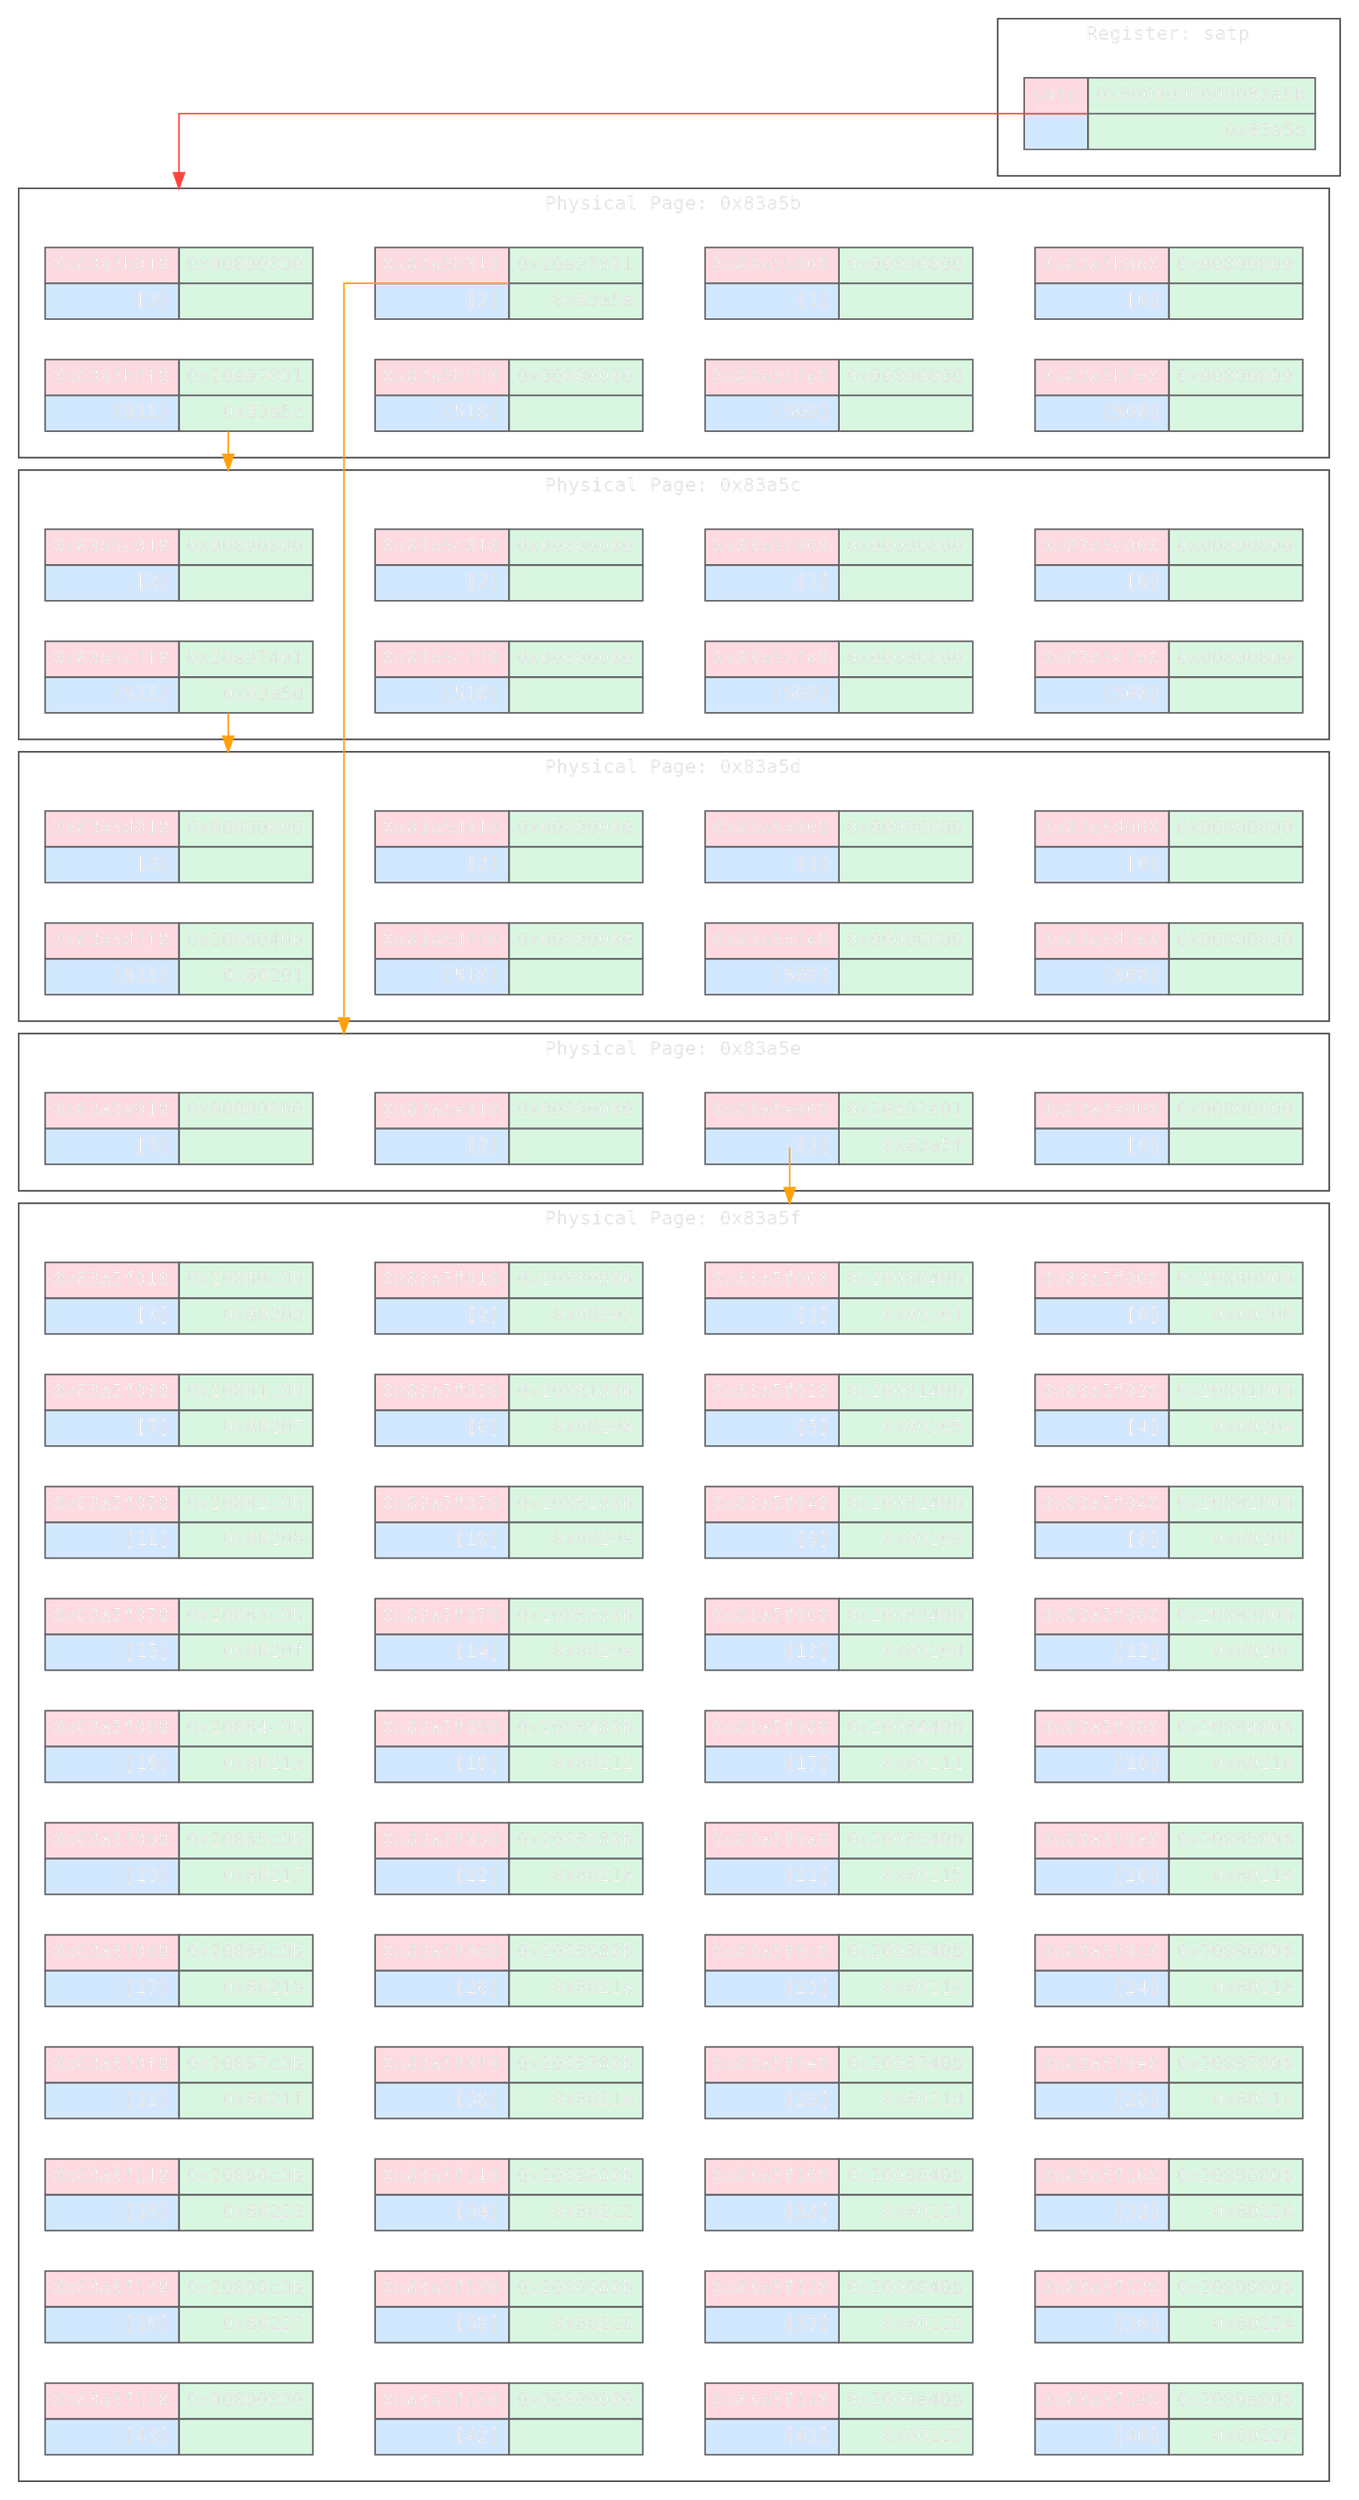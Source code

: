 digraph MemoryLayout {
    graph [bgcolor=transparent];
    compound=true;
    rankdir=TB;
    splines=ortho;
    nodesep=0.3;
    ranksep=0.1;
    node [shape=record, fontname="SF Mono,monospace", fontsize=12, margin=0.125, fontcolor="#e3e3e3"];
    edge [fontname="SF Mono,monospace", fontsize=12, fontcolor="#e3e3e3", color="#e3e3e3"];

    subgraph cluster_reg_ {
        color="#48484A";
        label="Register: satp";
        fontname="SF Mono,monospace";
        fontsize=12;
        fontcolor="#e3e3e3";

        reg_node0 [shape=none, margin=0.125, label=<
            <TABLE BORDER="0" CELLBORDER="1" CELLSPACING="0" COLOR="#636366">
                <TR>
                    <TD BGCOLOR="#FF375F2D" PORT="addr" ALIGN="RIGHT" CELLPADDING="4"><FONT COLOR="#e3e3e3">satp</FONT></TD>
                    <TD BGCOLOR="#30D1582D" PORT="val" ALIGN="RIGHT" CELLPADDING="4"><FONT COLOR="#e3e3e3">0x8000000000083a5b</FONT></TD>
                </TR>
                <TR>
                    <TD BGCOLOR="#0A84FF2D" PORT="index" ALIGN="RIGHT" CELLPADDING="4"><FONT COLOR="#e3e3e3">    </FONT></TD>
                    <TD BGCOLOR="#30D1582D" PORT="page" ALIGN="RIGHT" CELLPADDING="4"><FONT COLOR="#e3e3e3">0x83a5b</FONT></TD>
                </TR>
            </TABLE>
        >];

        subgraph row_reg__0 {
            rank = same;
            reg_node0;
        }

    }
    subgraph cluster_g1_ {
        color="#48484A";
        label="Physical Page: 0x83a5b";
        fontname="SF Mono,monospace";
        fontsize=12;
        fontcolor="#e3e3e3";

        g1_node0 [shape=none, margin=0.125, label=<
            <TABLE BORDER="0" CELLBORDER="1" CELLSPACING="0" COLOR="#636366">
                <TR>
                    <TD BGCOLOR="#FF375F2D" PORT="addr" ALIGN="RIGHT" CELLPADDING="4"><FONT COLOR="#e3e3e3">0x83a5b000</FONT></TD>
                    <TD BGCOLOR="#30D1582D" PORT="val" ALIGN="RIGHT" CELLPADDING="4"><FONT COLOR="#e3e3e3">0x00000000</FONT></TD>
                </TR>
                <TR>
                    <TD BGCOLOR="#0A84FF2D" PORT="index" ALIGN="RIGHT" CELLPADDING="4"><FONT COLOR="#e3e3e3">  [0]</FONT></TD>
                    <TD BGCOLOR="#30D1582D" PORT="page" ALIGN="RIGHT" CELLPADDING="4"><FONT COLOR="#e3e3e3"> </FONT></TD>
                </TR>
            </TABLE>
        >];
        g1_node1 [shape=none, margin=0.125, label=<
            <TABLE BORDER="0" CELLBORDER="1" CELLSPACING="0" COLOR="#636366">
                <TR>
                    <TD BGCOLOR="#FF375F2D" PORT="addr" ALIGN="RIGHT" CELLPADDING="4"><FONT COLOR="#e3e3e3">0x83a5b008</FONT></TD>
                    <TD BGCOLOR="#30D1582D" PORT="val" ALIGN="RIGHT" CELLPADDING="4"><FONT COLOR="#e3e3e3">0x00000000</FONT></TD>
                </TR>
                <TR>
                    <TD BGCOLOR="#0A84FF2D" PORT="index" ALIGN="RIGHT" CELLPADDING="4"><FONT COLOR="#e3e3e3">  [1]</FONT></TD>
                    <TD BGCOLOR="#30D1582D" PORT="page" ALIGN="RIGHT" CELLPADDING="4"><FONT COLOR="#e3e3e3"> </FONT></TD>
                </TR>
            </TABLE>
        >];
        g1_node2 [shape=none, margin=0.125, label=<
            <TABLE BORDER="0" CELLBORDER="1" CELLSPACING="0" COLOR="#636366">
                <TR>
                    <TD BGCOLOR="#FF375F2D" PORT="addr" ALIGN="RIGHT" CELLPADDING="4"><FONT COLOR="#e3e3e3">0x83a5b010</FONT></TD>
                    <TD BGCOLOR="#30D1582D" PORT="val" ALIGN="RIGHT" CELLPADDING="4"><FONT COLOR="#e3e3e3">0x20e97801</FONT></TD>
                </TR>
                <TR>
                    <TD BGCOLOR="#0A84FF2D" PORT="index" ALIGN="RIGHT" CELLPADDING="4"><FONT COLOR="#e3e3e3">  [2]</FONT></TD>
                    <TD BGCOLOR="#30D1582D" PORT="page" ALIGN="RIGHT" CELLPADDING="4"><FONT COLOR="#e3e3e3">0x83a5e</FONT></TD>
                </TR>
            </TABLE>
        >];
        g1_node3 [shape=none, margin=0.125, label=<
            <TABLE BORDER="0" CELLBORDER="1" CELLSPACING="0" COLOR="#636366">
                <TR>
                    <TD BGCOLOR="#FF375F2D" PORT="addr" ALIGN="RIGHT" CELLPADDING="4"><FONT COLOR="#e3e3e3">0x83a5b018</FONT></TD>
                    <TD BGCOLOR="#30D1582D" PORT="val" ALIGN="RIGHT" CELLPADDING="4"><FONT COLOR="#e3e3e3">0x00000000</FONT></TD>
                </TR>
                <TR>
                    <TD BGCOLOR="#0A84FF2D" PORT="index" ALIGN="RIGHT" CELLPADDING="4"><FONT COLOR="#e3e3e3">  [3]</FONT></TD>
                    <TD BGCOLOR="#30D1582D" PORT="page" ALIGN="RIGHT" CELLPADDING="4"><FONT COLOR="#e3e3e3"> </FONT></TD>
                </TR>
            </TABLE>
        >];
        g1_node4 [shape=none, margin=0.125, label=<
            <TABLE BORDER="0" CELLBORDER="1" CELLSPACING="0" COLOR="#636366">
                <TR>
                    <TD BGCOLOR="#FF375F2D" PORT="addr" ALIGN="RIGHT" CELLPADDING="4"><FONT COLOR="#e3e3e3">0x83a5bfe0</FONT></TD>
                    <TD BGCOLOR="#30D1582D" PORT="val" ALIGN="RIGHT" CELLPADDING="4"><FONT COLOR="#e3e3e3">0x00000000</FONT></TD>
                </TR>
                <TR>
                    <TD BGCOLOR="#0A84FF2D" PORT="index" ALIGN="RIGHT" CELLPADDING="4"><FONT COLOR="#e3e3e3">[508]</FONT></TD>
                    <TD BGCOLOR="#30D1582D" PORT="page" ALIGN="RIGHT" CELLPADDING="4"><FONT COLOR="#e3e3e3"> </FONT></TD>
                </TR>
            </TABLE>
        >];
        g1_node5 [shape=none, margin=0.125, label=<
            <TABLE BORDER="0" CELLBORDER="1" CELLSPACING="0" COLOR="#636366">
                <TR>
                    <TD BGCOLOR="#FF375F2D" PORT="addr" ALIGN="RIGHT" CELLPADDING="4"><FONT COLOR="#e3e3e3">0x83a5bfe8</FONT></TD>
                    <TD BGCOLOR="#30D1582D" PORT="val" ALIGN="RIGHT" CELLPADDING="4"><FONT COLOR="#e3e3e3">0x00000000</FONT></TD>
                </TR>
                <TR>
                    <TD BGCOLOR="#0A84FF2D" PORT="index" ALIGN="RIGHT" CELLPADDING="4"><FONT COLOR="#e3e3e3">[509]</FONT></TD>
                    <TD BGCOLOR="#30D1582D" PORT="page" ALIGN="RIGHT" CELLPADDING="4"><FONT COLOR="#e3e3e3"> </FONT></TD>
                </TR>
            </TABLE>
        >];
        g1_node6 [shape=none, margin=0.125, label=<
            <TABLE BORDER="0" CELLBORDER="1" CELLSPACING="0" COLOR="#636366">
                <TR>
                    <TD BGCOLOR="#FF375F2D" PORT="addr" ALIGN="RIGHT" CELLPADDING="4"><FONT COLOR="#e3e3e3">0x83a5bff0</FONT></TD>
                    <TD BGCOLOR="#30D1582D" PORT="val" ALIGN="RIGHT" CELLPADDING="4"><FONT COLOR="#e3e3e3">0x00000000</FONT></TD>
                </TR>
                <TR>
                    <TD BGCOLOR="#0A84FF2D" PORT="index" ALIGN="RIGHT" CELLPADDING="4"><FONT COLOR="#e3e3e3">[510]</FONT></TD>
                    <TD BGCOLOR="#30D1582D" PORT="page" ALIGN="RIGHT" CELLPADDING="4"><FONT COLOR="#e3e3e3"> </FONT></TD>
                </TR>
            </TABLE>
        >];
        g1_node7 [shape=none, margin=0.125, label=<
            <TABLE BORDER="0" CELLBORDER="1" CELLSPACING="0" COLOR="#636366">
                <TR>
                    <TD BGCOLOR="#FF375F2D" PORT="addr" ALIGN="RIGHT" CELLPADDING="4"><FONT COLOR="#e3e3e3">0x83a5bff8</FONT></TD>
                    <TD BGCOLOR="#30D1582D" PORT="val" ALIGN="RIGHT" CELLPADDING="4"><FONT COLOR="#e3e3e3">0x20e97001</FONT></TD>
                </TR>
                <TR>
                    <TD BGCOLOR="#0A84FF2D" PORT="index" ALIGN="RIGHT" CELLPADDING="4"><FONT COLOR="#e3e3e3">[511]</FONT></TD>
                    <TD BGCOLOR="#30D1582D" PORT="page" ALIGN="RIGHT" CELLPADDING="4"><FONT COLOR="#e3e3e3">0x83a5c</FONT></TD>
                </TR>
            </TABLE>
        >];

        subgraph row_g1__0 {
            rank = same;
            g1_node0;
            g1_node1;
            g1_node2;
            g1_node3;
        }
        subgraph row_g1__1 {
            rank = same;
            g1_node4;
            g1_node5;
            g1_node6;
            g1_node7;
        }

        g1_node0 -> g1_node4 [style=invis];
        g1_node1 -> g1_node5 [style=invis];
        g1_node2 -> g1_node6 [style=invis];
        g1_node3 -> g1_node7 [style=invis];
    }
    subgraph cluster_g2_ {
        color="#48484A";
        label="Physical Page: 0x83a5c";
        fontname="SF Mono,monospace";
        fontsize=12;
        fontcolor="#e3e3e3";

        g2_node0 [shape=none, margin=0.125, label=<
            <TABLE BORDER="0" CELLBORDER="1" CELLSPACING="0" COLOR="#636366">
                <TR>
                    <TD BGCOLOR="#FF375F2D" PORT="addr" ALIGN="RIGHT" CELLPADDING="4"><FONT COLOR="#e3e3e3">0x83a5c000</FONT></TD>
                    <TD BGCOLOR="#30D1582D" PORT="val" ALIGN="RIGHT" CELLPADDING="4"><FONT COLOR="#e3e3e3">0x00000000</FONT></TD>
                </TR>
                <TR>
                    <TD BGCOLOR="#0A84FF2D" PORT="index" ALIGN="RIGHT" CELLPADDING="4"><FONT COLOR="#e3e3e3">  [0]</FONT></TD>
                    <TD BGCOLOR="#30D1582D" PORT="page" ALIGN="RIGHT" CELLPADDING="4"><FONT COLOR="#e3e3e3"> </FONT></TD>
                </TR>
            </TABLE>
        >];
        g2_node1 [shape=none, margin=0.125, label=<
            <TABLE BORDER="0" CELLBORDER="1" CELLSPACING="0" COLOR="#636366">
                <TR>
                    <TD BGCOLOR="#FF375F2D" PORT="addr" ALIGN="RIGHT" CELLPADDING="4"><FONT COLOR="#e3e3e3">0x83a5c008</FONT></TD>
                    <TD BGCOLOR="#30D1582D" PORT="val" ALIGN="RIGHT" CELLPADDING="4"><FONT COLOR="#e3e3e3">0x00000000</FONT></TD>
                </TR>
                <TR>
                    <TD BGCOLOR="#0A84FF2D" PORT="index" ALIGN="RIGHT" CELLPADDING="4"><FONT COLOR="#e3e3e3">  [1]</FONT></TD>
                    <TD BGCOLOR="#30D1582D" PORT="page" ALIGN="RIGHT" CELLPADDING="4"><FONT COLOR="#e3e3e3"> </FONT></TD>
                </TR>
            </TABLE>
        >];
        g2_node2 [shape=none, margin=0.125, label=<
            <TABLE BORDER="0" CELLBORDER="1" CELLSPACING="0" COLOR="#636366">
                <TR>
                    <TD BGCOLOR="#FF375F2D" PORT="addr" ALIGN="RIGHT" CELLPADDING="4"><FONT COLOR="#e3e3e3">0x83a5c010</FONT></TD>
                    <TD BGCOLOR="#30D1582D" PORT="val" ALIGN="RIGHT" CELLPADDING="4"><FONT COLOR="#e3e3e3">0x00000000</FONT></TD>
                </TR>
                <TR>
                    <TD BGCOLOR="#0A84FF2D" PORT="index" ALIGN="RIGHT" CELLPADDING="4"><FONT COLOR="#e3e3e3">  [2]</FONT></TD>
                    <TD BGCOLOR="#30D1582D" PORT="page" ALIGN="RIGHT" CELLPADDING="4"><FONT COLOR="#e3e3e3"> </FONT></TD>
                </TR>
            </TABLE>
        >];
        g2_node3 [shape=none, margin=0.125, label=<
            <TABLE BORDER="0" CELLBORDER="1" CELLSPACING="0" COLOR="#636366">
                <TR>
                    <TD BGCOLOR="#FF375F2D" PORT="addr" ALIGN="RIGHT" CELLPADDING="4"><FONT COLOR="#e3e3e3">0x83a5c018</FONT></TD>
                    <TD BGCOLOR="#30D1582D" PORT="val" ALIGN="RIGHT" CELLPADDING="4"><FONT COLOR="#e3e3e3">0x00000000</FONT></TD>
                </TR>
                <TR>
                    <TD BGCOLOR="#0A84FF2D" PORT="index" ALIGN="RIGHT" CELLPADDING="4"><FONT COLOR="#e3e3e3">  [3]</FONT></TD>
                    <TD BGCOLOR="#30D1582D" PORT="page" ALIGN="RIGHT" CELLPADDING="4"><FONT COLOR="#e3e3e3"> </FONT></TD>
                </TR>
            </TABLE>
        >];
        g2_node4 [shape=none, margin=0.125, label=<
            <TABLE BORDER="0" CELLBORDER="1" CELLSPACING="0" COLOR="#636366">
                <TR>
                    <TD BGCOLOR="#FF375F2D" PORT="addr" ALIGN="RIGHT" CELLPADDING="4"><FONT COLOR="#e3e3e3">0x83a5cfe0</FONT></TD>
                    <TD BGCOLOR="#30D1582D" PORT="val" ALIGN="RIGHT" CELLPADDING="4"><FONT COLOR="#e3e3e3">0x00000000</FONT></TD>
                </TR>
                <TR>
                    <TD BGCOLOR="#0A84FF2D" PORT="index" ALIGN="RIGHT" CELLPADDING="4"><FONT COLOR="#e3e3e3">[508]</FONT></TD>
                    <TD BGCOLOR="#30D1582D" PORT="page" ALIGN="RIGHT" CELLPADDING="4"><FONT COLOR="#e3e3e3"> </FONT></TD>
                </TR>
            </TABLE>
        >];
        g2_node5 [shape=none, margin=0.125, label=<
            <TABLE BORDER="0" CELLBORDER="1" CELLSPACING="0" COLOR="#636366">
                <TR>
                    <TD BGCOLOR="#FF375F2D" PORT="addr" ALIGN="RIGHT" CELLPADDING="4"><FONT COLOR="#e3e3e3">0x83a5cfe8</FONT></TD>
                    <TD BGCOLOR="#30D1582D" PORT="val" ALIGN="RIGHT" CELLPADDING="4"><FONT COLOR="#e3e3e3">0x00000000</FONT></TD>
                </TR>
                <TR>
                    <TD BGCOLOR="#0A84FF2D" PORT="index" ALIGN="RIGHT" CELLPADDING="4"><FONT COLOR="#e3e3e3">[509]</FONT></TD>
                    <TD BGCOLOR="#30D1582D" PORT="page" ALIGN="RIGHT" CELLPADDING="4"><FONT COLOR="#e3e3e3"> </FONT></TD>
                </TR>
            </TABLE>
        >];
        g2_node6 [shape=none, margin=0.125, label=<
            <TABLE BORDER="0" CELLBORDER="1" CELLSPACING="0" COLOR="#636366">
                <TR>
                    <TD BGCOLOR="#FF375F2D" PORT="addr" ALIGN="RIGHT" CELLPADDING="4"><FONT COLOR="#e3e3e3">0x83a5cff0</FONT></TD>
                    <TD BGCOLOR="#30D1582D" PORT="val" ALIGN="RIGHT" CELLPADDING="4"><FONT COLOR="#e3e3e3">0x00000000</FONT></TD>
                </TR>
                <TR>
                    <TD BGCOLOR="#0A84FF2D" PORT="index" ALIGN="RIGHT" CELLPADDING="4"><FONT COLOR="#e3e3e3">[510]</FONT></TD>
                    <TD BGCOLOR="#30D1582D" PORT="page" ALIGN="RIGHT" CELLPADDING="4"><FONT COLOR="#e3e3e3"> </FONT></TD>
                </TR>
            </TABLE>
        >];
        g2_node7 [shape=none, margin=0.125, label=<
            <TABLE BORDER="0" CELLBORDER="1" CELLSPACING="0" COLOR="#636366">
                <TR>
                    <TD BGCOLOR="#FF375F2D" PORT="addr" ALIGN="RIGHT" CELLPADDING="4"><FONT COLOR="#e3e3e3">0x83a5cff8</FONT></TD>
                    <TD BGCOLOR="#30D1582D" PORT="val" ALIGN="RIGHT" CELLPADDING="4"><FONT COLOR="#e3e3e3">0x20e97401</FONT></TD>
                </TR>
                <TR>
                    <TD BGCOLOR="#0A84FF2D" PORT="index" ALIGN="RIGHT" CELLPADDING="4"><FONT COLOR="#e3e3e3">[511]</FONT></TD>
                    <TD BGCOLOR="#30D1582D" PORT="page" ALIGN="RIGHT" CELLPADDING="4"><FONT COLOR="#e3e3e3">0x83a5d</FONT></TD>
                </TR>
            </TABLE>
        >];

        subgraph row_g2__0 {
            rank = same;
            g2_node0;
            g2_node1;
            g2_node2;
            g2_node3;
        }
        subgraph row_g2__1 {
            rank = same;
            g2_node4;
            g2_node5;
            g2_node6;
            g2_node7;
        }

        g2_node0 -> g2_node4 [style=invis];
        g2_node1 -> g2_node5 [style=invis];
        g2_node2 -> g2_node6 [style=invis];
        g2_node3 -> g2_node7 [style=invis];
    }
    subgraph cluster_g3_ {
        color="#48484A";
        label="Physical Page: 0x83a5d";
        fontname="SF Mono,monospace";
        fontsize=12;
        fontcolor="#e3e3e3";

        g3_node0 [shape=none, margin=0.125, label=<
            <TABLE BORDER="0" CELLBORDER="1" CELLSPACING="0" COLOR="#636366">
                <TR>
                    <TD BGCOLOR="#FF375F2D" PORT="addr" ALIGN="RIGHT" CELLPADDING="4"><FONT COLOR="#e3e3e3">0x83a5d000</FONT></TD>
                    <TD BGCOLOR="#30D1582D" PORT="val" ALIGN="RIGHT" CELLPADDING="4"><FONT COLOR="#e3e3e3">0x00000000</FONT></TD>
                </TR>
                <TR>
                    <TD BGCOLOR="#0A84FF2D" PORT="index" ALIGN="RIGHT" CELLPADDING="4"><FONT COLOR="#e3e3e3">  [0]</FONT></TD>
                    <TD BGCOLOR="#30D1582D" PORT="page" ALIGN="RIGHT" CELLPADDING="4"><FONT COLOR="#e3e3e3"> </FONT></TD>
                </TR>
            </TABLE>
        >];
        g3_node1 [shape=none, margin=0.125, label=<
            <TABLE BORDER="0" CELLBORDER="1" CELLSPACING="0" COLOR="#636366">
                <TR>
                    <TD BGCOLOR="#FF375F2D" PORT="addr" ALIGN="RIGHT" CELLPADDING="4"><FONT COLOR="#e3e3e3">0x83a5d008</FONT></TD>
                    <TD BGCOLOR="#30D1582D" PORT="val" ALIGN="RIGHT" CELLPADDING="4"><FONT COLOR="#e3e3e3">0x00000000</FONT></TD>
                </TR>
                <TR>
                    <TD BGCOLOR="#0A84FF2D" PORT="index" ALIGN="RIGHT" CELLPADDING="4"><FONT COLOR="#e3e3e3">  [1]</FONT></TD>
                    <TD BGCOLOR="#30D1582D" PORT="page" ALIGN="RIGHT" CELLPADDING="4"><FONT COLOR="#e3e3e3"> </FONT></TD>
                </TR>
            </TABLE>
        >];
        g3_node2 [shape=none, margin=0.125, label=<
            <TABLE BORDER="0" CELLBORDER="1" CELLSPACING="0" COLOR="#636366">
                <TR>
                    <TD BGCOLOR="#FF375F2D" PORT="addr" ALIGN="RIGHT" CELLPADDING="4"><FONT COLOR="#e3e3e3">0x83a5d010</FONT></TD>
                    <TD BGCOLOR="#30D1582D" PORT="val" ALIGN="RIGHT" CELLPADDING="4"><FONT COLOR="#e3e3e3">0x00000000</FONT></TD>
                </TR>
                <TR>
                    <TD BGCOLOR="#0A84FF2D" PORT="index" ALIGN="RIGHT" CELLPADDING="4"><FONT COLOR="#e3e3e3">  [2]</FONT></TD>
                    <TD BGCOLOR="#30D1582D" PORT="page" ALIGN="RIGHT" CELLPADDING="4"><FONT COLOR="#e3e3e3"> </FONT></TD>
                </TR>
            </TABLE>
        >];
        g3_node3 [shape=none, margin=0.125, label=<
            <TABLE BORDER="0" CELLBORDER="1" CELLSPACING="0" COLOR="#636366">
                <TR>
                    <TD BGCOLOR="#FF375F2D" PORT="addr" ALIGN="RIGHT" CELLPADDING="4"><FONT COLOR="#e3e3e3">0x83a5d018</FONT></TD>
                    <TD BGCOLOR="#30D1582D" PORT="val" ALIGN="RIGHT" CELLPADDING="4"><FONT COLOR="#e3e3e3">0x00000000</FONT></TD>
                </TR>
                <TR>
                    <TD BGCOLOR="#0A84FF2D" PORT="index" ALIGN="RIGHT" CELLPADDING="4"><FONT COLOR="#e3e3e3">  [3]</FONT></TD>
                    <TD BGCOLOR="#30D1582D" PORT="page" ALIGN="RIGHT" CELLPADDING="4"><FONT COLOR="#e3e3e3"> </FONT></TD>
                </TR>
            </TABLE>
        >];
        g3_node4 [shape=none, margin=0.125, label=<
            <TABLE BORDER="0" CELLBORDER="1" CELLSPACING="0" COLOR="#636366">
                <TR>
                    <TD BGCOLOR="#FF375F2D" PORT="addr" ALIGN="RIGHT" CELLPADDING="4"><FONT COLOR="#e3e3e3">0x83a5dfe0</FONT></TD>
                    <TD BGCOLOR="#30D1582D" PORT="val" ALIGN="RIGHT" CELLPADDING="4"><FONT COLOR="#e3e3e3">0x00000000</FONT></TD>
                </TR>
                <TR>
                    <TD BGCOLOR="#0A84FF2D" PORT="index" ALIGN="RIGHT" CELLPADDING="4"><FONT COLOR="#e3e3e3">[508]</FONT></TD>
                    <TD BGCOLOR="#30D1582D" PORT="page" ALIGN="RIGHT" CELLPADDING="4"><FONT COLOR="#e3e3e3"> </FONT></TD>
                </TR>
            </TABLE>
        >];
        g3_node5 [shape=none, margin=0.125, label=<
            <TABLE BORDER="0" CELLBORDER="1" CELLSPACING="0" COLOR="#636366">
                <TR>
                    <TD BGCOLOR="#FF375F2D" PORT="addr" ALIGN="RIGHT" CELLPADDING="4"><FONT COLOR="#e3e3e3">0x83a5dfe8</FONT></TD>
                    <TD BGCOLOR="#30D1582D" PORT="val" ALIGN="RIGHT" CELLPADDING="4"><FONT COLOR="#e3e3e3">0x00000000</FONT></TD>
                </TR>
                <TR>
                    <TD BGCOLOR="#0A84FF2D" PORT="index" ALIGN="RIGHT" CELLPADDING="4"><FONT COLOR="#e3e3e3">[509]</FONT></TD>
                    <TD BGCOLOR="#30D1582D" PORT="page" ALIGN="RIGHT" CELLPADDING="4"><FONT COLOR="#e3e3e3"> </FONT></TD>
                </TR>
            </TABLE>
        >];
        g3_node6 [shape=none, margin=0.125, label=<
            <TABLE BORDER="0" CELLBORDER="1" CELLSPACING="0" COLOR="#636366">
                <TR>
                    <TD BGCOLOR="#FF375F2D" PORT="addr" ALIGN="RIGHT" CELLPADDING="4"><FONT COLOR="#e3e3e3">0x83a5dff0</FONT></TD>
                    <TD BGCOLOR="#30D1582D" PORT="val" ALIGN="RIGHT" CELLPADDING="4"><FONT COLOR="#e3e3e3">0x00000000</FONT></TD>
                </TR>
                <TR>
                    <TD BGCOLOR="#0A84FF2D" PORT="index" ALIGN="RIGHT" CELLPADDING="4"><FONT COLOR="#e3e3e3">[510]</FONT></TD>
                    <TD BGCOLOR="#30D1582D" PORT="page" ALIGN="RIGHT" CELLPADDING="4"><FONT COLOR="#e3e3e3"> </FONT></TD>
                </TR>
            </TABLE>
        >];
        g3_node7 [shape=none, margin=0.125, label=<
            <TABLE BORDER="0" CELLBORDER="1" CELLSPACING="0" COLOR="#636366">
                <TR>
                    <TD BGCOLOR="#FF375F2D" PORT="addr" ALIGN="RIGHT" CELLPADDING="4"><FONT COLOR="#e3e3e3">0x83a5dff8</FONT></TD>
                    <TD BGCOLOR="#30D1582D" PORT="val" ALIGN="RIGHT" CELLPADDING="4"><FONT COLOR="#e3e3e3">0x2008040b</FONT></TD>
                </TR>
                <TR>
                    <TD BGCOLOR="#0A84FF2D" PORT="index" ALIGN="RIGHT" CELLPADDING="4"><FONT COLOR="#e3e3e3">[511]</FONT></TD>
                    <TD BGCOLOR="#30D1582D" PORT="page" ALIGN="RIGHT" CELLPADDING="4"><FONT COLOR="#e3e3e3">0x80201</FONT></TD>
                </TR>
            </TABLE>
        >];

        subgraph row_g3__0 {
            rank = same;
            g3_node0;
            g3_node1;
            g3_node2;
            g3_node3;
        }
        subgraph row_g3__1 {
            rank = same;
            g3_node4;
            g3_node5;
            g3_node6;
            g3_node7;
        }

        g3_node0 -> g3_node4 [style=invis];
        g3_node1 -> g3_node5 [style=invis];
        g3_node2 -> g3_node6 [style=invis];
        g3_node3 -> g3_node7 [style=invis];
    }
    subgraph cluster_g4_ {
        color="#48484A";
        label="Physical Page: 0x83a5e";
        fontname="SF Mono,monospace";
        fontsize=12;
        fontcolor="#e3e3e3";

        g4_node0 [shape=none, margin=0.125, label=<
            <TABLE BORDER="0" CELLBORDER="1" CELLSPACING="0" COLOR="#636366">
                <TR>
                    <TD BGCOLOR="#FF375F2D" PORT="addr" ALIGN="RIGHT" CELLPADDING="4"><FONT COLOR="#e3e3e3">0x83a5e000</FONT></TD>
                    <TD BGCOLOR="#30D1582D" PORT="val" ALIGN="RIGHT" CELLPADDING="4"><FONT COLOR="#e3e3e3">0x00000000</FONT></TD>
                </TR>
                <TR>
                    <TD BGCOLOR="#0A84FF2D" PORT="index" ALIGN="RIGHT" CELLPADDING="4"><FONT COLOR="#e3e3e3">  [0]</FONT></TD>
                    <TD BGCOLOR="#30D1582D" PORT="page" ALIGN="RIGHT" CELLPADDING="4"><FONT COLOR="#e3e3e3"> </FONT></TD>
                </TR>
            </TABLE>
        >];
        g4_node1 [shape=none, margin=0.125, label=<
            <TABLE BORDER="0" CELLBORDER="1" CELLSPACING="0" COLOR="#636366">
                <TR>
                    <TD BGCOLOR="#FF375F2D" PORT="addr" ALIGN="RIGHT" CELLPADDING="4"><FONT COLOR="#e3e3e3">0x83a5e008</FONT></TD>
                    <TD BGCOLOR="#30D1582D" PORT="val" ALIGN="RIGHT" CELLPADDING="4"><FONT COLOR="#e3e3e3">0x20e97c01</FONT></TD>
                </TR>
                <TR>
                    <TD BGCOLOR="#0A84FF2D" PORT="index" ALIGN="RIGHT" CELLPADDING="4"><FONT COLOR="#e3e3e3">  [1]</FONT></TD>
                    <TD BGCOLOR="#30D1582D" PORT="page" ALIGN="RIGHT" CELLPADDING="4"><FONT COLOR="#e3e3e3">0x83a5f</FONT></TD>
                </TR>
            </TABLE>
        >];
        g4_node2 [shape=none, margin=0.125, label=<
            <TABLE BORDER="0" CELLBORDER="1" CELLSPACING="0" COLOR="#636366">
                <TR>
                    <TD BGCOLOR="#FF375F2D" PORT="addr" ALIGN="RIGHT" CELLPADDING="4"><FONT COLOR="#e3e3e3">0x83a5e010</FONT></TD>
                    <TD BGCOLOR="#30D1582D" PORT="val" ALIGN="RIGHT" CELLPADDING="4"><FONT COLOR="#e3e3e3">0x00000000</FONT></TD>
                </TR>
                <TR>
                    <TD BGCOLOR="#0A84FF2D" PORT="index" ALIGN="RIGHT" CELLPADDING="4"><FONT COLOR="#e3e3e3">  [2]</FONT></TD>
                    <TD BGCOLOR="#30D1582D" PORT="page" ALIGN="RIGHT" CELLPADDING="4"><FONT COLOR="#e3e3e3"> </FONT></TD>
                </TR>
            </TABLE>
        >];
        g4_node3 [shape=none, margin=0.125, label=<
            <TABLE BORDER="0" CELLBORDER="1" CELLSPACING="0" COLOR="#636366">
                <TR>
                    <TD BGCOLOR="#FF375F2D" PORT="addr" ALIGN="RIGHT" CELLPADDING="4"><FONT COLOR="#e3e3e3">0x83a5e018</FONT></TD>
                    <TD BGCOLOR="#30D1582D" PORT="val" ALIGN="RIGHT" CELLPADDING="4"><FONT COLOR="#e3e3e3">0x00000000</FONT></TD>
                </TR>
                <TR>
                    <TD BGCOLOR="#0A84FF2D" PORT="index" ALIGN="RIGHT" CELLPADDING="4"><FONT COLOR="#e3e3e3">  [3]</FONT></TD>
                    <TD BGCOLOR="#30D1582D" PORT="page" ALIGN="RIGHT" CELLPADDING="4"><FONT COLOR="#e3e3e3"> </FONT></TD>
                </TR>
            </TABLE>
        >];

        subgraph row_g4__0 {
            rank = same;
            g4_node0;
            g4_node1;
            g4_node2;
            g4_node3;
        }

    }
    subgraph cluster_g5_ {
        color="#48484A";
        label="Physical Page: 0x83a5f";
        fontname="SF Mono,monospace";
        fontsize=12;
        fontcolor="#e3e3e3";

        g5_node0 [shape=none, margin=0.125, label=<
            <TABLE BORDER="0" CELLBORDER="1" CELLSPACING="0" COLOR="#636366">
                <TR>
                    <TD BGCOLOR="#FF375F2D" PORT="addr" ALIGN="RIGHT" CELLPADDING="4"><FONT COLOR="#e3e3e3">0x83a5f000</FONT></TD>
                    <TD BGCOLOR="#30D1582D" PORT="val" ALIGN="RIGHT" CELLPADDING="4"><FONT COLOR="#e3e3e3">0x2008000b</FONT></TD>
                </TR>
                <TR>
                    <TD BGCOLOR="#0A84FF2D" PORT="index" ALIGN="RIGHT" CELLPADDING="4"><FONT COLOR="#e3e3e3">  [0]</FONT></TD>
                    <TD BGCOLOR="#30D1582D" PORT="page" ALIGN="RIGHT" CELLPADDING="4"><FONT COLOR="#e3e3e3">0x80200</FONT></TD>
                </TR>
            </TABLE>
        >];
        g5_node1 [shape=none, margin=0.125, label=<
            <TABLE BORDER="0" CELLBORDER="1" CELLSPACING="0" COLOR="#636366">
                <TR>
                    <TD BGCOLOR="#FF375F2D" PORT="addr" ALIGN="RIGHT" CELLPADDING="4"><FONT COLOR="#e3e3e3">0x83a5f008</FONT></TD>
                    <TD BGCOLOR="#30D1582D" PORT="val" ALIGN="RIGHT" CELLPADDING="4"><FONT COLOR="#e3e3e3">0x2008040b</FONT></TD>
                </TR>
                <TR>
                    <TD BGCOLOR="#0A84FF2D" PORT="index" ALIGN="RIGHT" CELLPADDING="4"><FONT COLOR="#e3e3e3">  [1]</FONT></TD>
                    <TD BGCOLOR="#30D1582D" PORT="page" ALIGN="RIGHT" CELLPADDING="4"><FONT COLOR="#e3e3e3">0x80201</FONT></TD>
                </TR>
            </TABLE>
        >];
        g5_node2 [shape=none, margin=0.125, label=<
            <TABLE BORDER="0" CELLBORDER="1" CELLSPACING="0" COLOR="#636366">
                <TR>
                    <TD BGCOLOR="#FF375F2D" PORT="addr" ALIGN="RIGHT" CELLPADDING="4"><FONT COLOR="#e3e3e3">0x83a5f010</FONT></TD>
                    <TD BGCOLOR="#30D1582D" PORT="val" ALIGN="RIGHT" CELLPADDING="4"><FONT COLOR="#e3e3e3">0x2008080b</FONT></TD>
                </TR>
                <TR>
                    <TD BGCOLOR="#0A84FF2D" PORT="index" ALIGN="RIGHT" CELLPADDING="4"><FONT COLOR="#e3e3e3">  [2]</FONT></TD>
                    <TD BGCOLOR="#30D1582D" PORT="page" ALIGN="RIGHT" CELLPADDING="4"><FONT COLOR="#e3e3e3">0x80202</FONT></TD>
                </TR>
            </TABLE>
        >];
        g5_node3 [shape=none, margin=0.125, label=<
            <TABLE BORDER="0" CELLBORDER="1" CELLSPACING="0" COLOR="#636366">
                <TR>
                    <TD BGCOLOR="#FF375F2D" PORT="addr" ALIGN="RIGHT" CELLPADDING="4"><FONT COLOR="#e3e3e3">0x83a5f018</FONT></TD>
                    <TD BGCOLOR="#30D1582D" PORT="val" ALIGN="RIGHT" CELLPADDING="4"><FONT COLOR="#e3e3e3">0x20080c0b</FONT></TD>
                </TR>
                <TR>
                    <TD BGCOLOR="#0A84FF2D" PORT="index" ALIGN="RIGHT" CELLPADDING="4"><FONT COLOR="#e3e3e3">  [3]</FONT></TD>
                    <TD BGCOLOR="#30D1582D" PORT="page" ALIGN="RIGHT" CELLPADDING="4"><FONT COLOR="#e3e3e3">0x80203</FONT></TD>
                </TR>
            </TABLE>
        >];
        g5_node4 [shape=none, margin=0.125, label=<
            <TABLE BORDER="0" CELLBORDER="1" CELLSPACING="0" COLOR="#636366">
                <TR>
                    <TD BGCOLOR="#FF375F2D" PORT="addr" ALIGN="RIGHT" CELLPADDING="4"><FONT COLOR="#e3e3e3">0x83a5f020</FONT></TD>
                    <TD BGCOLOR="#30D1582D" PORT="val" ALIGN="RIGHT" CELLPADDING="4"><FONT COLOR="#e3e3e3">0x2008100b</FONT></TD>
                </TR>
                <TR>
                    <TD BGCOLOR="#0A84FF2D" PORT="index" ALIGN="RIGHT" CELLPADDING="4"><FONT COLOR="#e3e3e3">  [4]</FONT></TD>
                    <TD BGCOLOR="#30D1582D" PORT="page" ALIGN="RIGHT" CELLPADDING="4"><FONT COLOR="#e3e3e3">0x80204</FONT></TD>
                </TR>
            </TABLE>
        >];
        g5_node5 [shape=none, margin=0.125, label=<
            <TABLE BORDER="0" CELLBORDER="1" CELLSPACING="0" COLOR="#636366">
                <TR>
                    <TD BGCOLOR="#FF375F2D" PORT="addr" ALIGN="RIGHT" CELLPADDING="4"><FONT COLOR="#e3e3e3">0x83a5f028</FONT></TD>
                    <TD BGCOLOR="#30D1582D" PORT="val" ALIGN="RIGHT" CELLPADDING="4"><FONT COLOR="#e3e3e3">0x2008140b</FONT></TD>
                </TR>
                <TR>
                    <TD BGCOLOR="#0A84FF2D" PORT="index" ALIGN="RIGHT" CELLPADDING="4"><FONT COLOR="#e3e3e3">  [5]</FONT></TD>
                    <TD BGCOLOR="#30D1582D" PORT="page" ALIGN="RIGHT" CELLPADDING="4"><FONT COLOR="#e3e3e3">0x80205</FONT></TD>
                </TR>
            </TABLE>
        >];
        g5_node6 [shape=none, margin=0.125, label=<
            <TABLE BORDER="0" CELLBORDER="1" CELLSPACING="0" COLOR="#636366">
                <TR>
                    <TD BGCOLOR="#FF375F2D" PORT="addr" ALIGN="RIGHT" CELLPADDING="4"><FONT COLOR="#e3e3e3">0x83a5f030</FONT></TD>
                    <TD BGCOLOR="#30D1582D" PORT="val" ALIGN="RIGHT" CELLPADDING="4"><FONT COLOR="#e3e3e3">0x2008180b</FONT></TD>
                </TR>
                <TR>
                    <TD BGCOLOR="#0A84FF2D" PORT="index" ALIGN="RIGHT" CELLPADDING="4"><FONT COLOR="#e3e3e3">  [6]</FONT></TD>
                    <TD BGCOLOR="#30D1582D" PORT="page" ALIGN="RIGHT" CELLPADDING="4"><FONT COLOR="#e3e3e3">0x80206</FONT></TD>
                </TR>
            </TABLE>
        >];
        g5_node7 [shape=none, margin=0.125, label=<
            <TABLE BORDER="0" CELLBORDER="1" CELLSPACING="0" COLOR="#636366">
                <TR>
                    <TD BGCOLOR="#FF375F2D" PORT="addr" ALIGN="RIGHT" CELLPADDING="4"><FONT COLOR="#e3e3e3">0x83a5f038</FONT></TD>
                    <TD BGCOLOR="#30D1582D" PORT="val" ALIGN="RIGHT" CELLPADDING="4"><FONT COLOR="#e3e3e3">0x20081c0b</FONT></TD>
                </TR>
                <TR>
                    <TD BGCOLOR="#0A84FF2D" PORT="index" ALIGN="RIGHT" CELLPADDING="4"><FONT COLOR="#e3e3e3">  [7]</FONT></TD>
                    <TD BGCOLOR="#30D1582D" PORT="page" ALIGN="RIGHT" CELLPADDING="4"><FONT COLOR="#e3e3e3">0x80207</FONT></TD>
                </TR>
            </TABLE>
        >];
        g5_node8 [shape=none, margin=0.125, label=<
            <TABLE BORDER="0" CELLBORDER="1" CELLSPACING="0" COLOR="#636366">
                <TR>
                    <TD BGCOLOR="#FF375F2D" PORT="addr" ALIGN="RIGHT" CELLPADDING="4"><FONT COLOR="#e3e3e3">0x83a5f040</FONT></TD>
                    <TD BGCOLOR="#30D1582D" PORT="val" ALIGN="RIGHT" CELLPADDING="4"><FONT COLOR="#e3e3e3">0x2008200b</FONT></TD>
                </TR>
                <TR>
                    <TD BGCOLOR="#0A84FF2D" PORT="index" ALIGN="RIGHT" CELLPADDING="4"><FONT COLOR="#e3e3e3">  [8]</FONT></TD>
                    <TD BGCOLOR="#30D1582D" PORT="page" ALIGN="RIGHT" CELLPADDING="4"><FONT COLOR="#e3e3e3">0x80208</FONT></TD>
                </TR>
            </TABLE>
        >];
        g5_node9 [shape=none, margin=0.125, label=<
            <TABLE BORDER="0" CELLBORDER="1" CELLSPACING="0" COLOR="#636366">
                <TR>
                    <TD BGCOLOR="#FF375F2D" PORT="addr" ALIGN="RIGHT" CELLPADDING="4"><FONT COLOR="#e3e3e3">0x83a5f048</FONT></TD>
                    <TD BGCOLOR="#30D1582D" PORT="val" ALIGN="RIGHT" CELLPADDING="4"><FONT COLOR="#e3e3e3">0x2008240b</FONT></TD>
                </TR>
                <TR>
                    <TD BGCOLOR="#0A84FF2D" PORT="index" ALIGN="RIGHT" CELLPADDING="4"><FONT COLOR="#e3e3e3">  [9]</FONT></TD>
                    <TD BGCOLOR="#30D1582D" PORT="page" ALIGN="RIGHT" CELLPADDING="4"><FONT COLOR="#e3e3e3">0x80209</FONT></TD>
                </TR>
            </TABLE>
        >];
        g5_node10 [shape=none, margin=0.125, label=<
            <TABLE BORDER="0" CELLBORDER="1" CELLSPACING="0" COLOR="#636366">
                <TR>
                    <TD BGCOLOR="#FF375F2D" PORT="addr" ALIGN="RIGHT" CELLPADDING="4"><FONT COLOR="#e3e3e3">0x83a5f050</FONT></TD>
                    <TD BGCOLOR="#30D1582D" PORT="val" ALIGN="RIGHT" CELLPADDING="4"><FONT COLOR="#e3e3e3">0x2008280b</FONT></TD>
                </TR>
                <TR>
                    <TD BGCOLOR="#0A84FF2D" PORT="index" ALIGN="RIGHT" CELLPADDING="4"><FONT COLOR="#e3e3e3"> [10]</FONT></TD>
                    <TD BGCOLOR="#30D1582D" PORT="page" ALIGN="RIGHT" CELLPADDING="4"><FONT COLOR="#e3e3e3">0x8020a</FONT></TD>
                </TR>
            </TABLE>
        >];
        g5_node11 [shape=none, margin=0.125, label=<
            <TABLE BORDER="0" CELLBORDER="1" CELLSPACING="0" COLOR="#636366">
                <TR>
                    <TD BGCOLOR="#FF375F2D" PORT="addr" ALIGN="RIGHT" CELLPADDING="4"><FONT COLOR="#e3e3e3">0x83a5f058</FONT></TD>
                    <TD BGCOLOR="#30D1582D" PORT="val" ALIGN="RIGHT" CELLPADDING="4"><FONT COLOR="#e3e3e3">0x20082c0b</FONT></TD>
                </TR>
                <TR>
                    <TD BGCOLOR="#0A84FF2D" PORT="index" ALIGN="RIGHT" CELLPADDING="4"><FONT COLOR="#e3e3e3"> [11]</FONT></TD>
                    <TD BGCOLOR="#30D1582D" PORT="page" ALIGN="RIGHT" CELLPADDING="4"><FONT COLOR="#e3e3e3">0x8020b</FONT></TD>
                </TR>
            </TABLE>
        >];
        g5_node12 [shape=none, margin=0.125, label=<
            <TABLE BORDER="0" CELLBORDER="1" CELLSPACING="0" COLOR="#636366">
                <TR>
                    <TD BGCOLOR="#FF375F2D" PORT="addr" ALIGN="RIGHT" CELLPADDING="4"><FONT COLOR="#e3e3e3">0x83a5f060</FONT></TD>
                    <TD BGCOLOR="#30D1582D" PORT="val" ALIGN="RIGHT" CELLPADDING="4"><FONT COLOR="#e3e3e3">0x2008300b</FONT></TD>
                </TR>
                <TR>
                    <TD BGCOLOR="#0A84FF2D" PORT="index" ALIGN="RIGHT" CELLPADDING="4"><FONT COLOR="#e3e3e3"> [12]</FONT></TD>
                    <TD BGCOLOR="#30D1582D" PORT="page" ALIGN="RIGHT" CELLPADDING="4"><FONT COLOR="#e3e3e3">0x8020c</FONT></TD>
                </TR>
            </TABLE>
        >];
        g5_node13 [shape=none, margin=0.125, label=<
            <TABLE BORDER="0" CELLBORDER="1" CELLSPACING="0" COLOR="#636366">
                <TR>
                    <TD BGCOLOR="#FF375F2D" PORT="addr" ALIGN="RIGHT" CELLPADDING="4"><FONT COLOR="#e3e3e3">0x83a5f068</FONT></TD>
                    <TD BGCOLOR="#30D1582D" PORT="val" ALIGN="RIGHT" CELLPADDING="4"><FONT COLOR="#e3e3e3">0x2008340b</FONT></TD>
                </TR>
                <TR>
                    <TD BGCOLOR="#0A84FF2D" PORT="index" ALIGN="RIGHT" CELLPADDING="4"><FONT COLOR="#e3e3e3"> [13]</FONT></TD>
                    <TD BGCOLOR="#30D1582D" PORT="page" ALIGN="RIGHT" CELLPADDING="4"><FONT COLOR="#e3e3e3">0x8020d</FONT></TD>
                </TR>
            </TABLE>
        >];
        g5_node14 [shape=none, margin=0.125, label=<
            <TABLE BORDER="0" CELLBORDER="1" CELLSPACING="0" COLOR="#636366">
                <TR>
                    <TD BGCOLOR="#FF375F2D" PORT="addr" ALIGN="RIGHT" CELLPADDING="4"><FONT COLOR="#e3e3e3">0x83a5f070</FONT></TD>
                    <TD BGCOLOR="#30D1582D" PORT="val" ALIGN="RIGHT" CELLPADDING="4"><FONT COLOR="#e3e3e3">0x2008380b</FONT></TD>
                </TR>
                <TR>
                    <TD BGCOLOR="#0A84FF2D" PORT="index" ALIGN="RIGHT" CELLPADDING="4"><FONT COLOR="#e3e3e3"> [14]</FONT></TD>
                    <TD BGCOLOR="#30D1582D" PORT="page" ALIGN="RIGHT" CELLPADDING="4"><FONT COLOR="#e3e3e3">0x8020e</FONT></TD>
                </TR>
            </TABLE>
        >];
        g5_node15 [shape=none, margin=0.125, label=<
            <TABLE BORDER="0" CELLBORDER="1" CELLSPACING="0" COLOR="#636366">
                <TR>
                    <TD BGCOLOR="#FF375F2D" PORT="addr" ALIGN="RIGHT" CELLPADDING="4"><FONT COLOR="#e3e3e3">0x83a5f078</FONT></TD>
                    <TD BGCOLOR="#30D1582D" PORT="val" ALIGN="RIGHT" CELLPADDING="4"><FONT COLOR="#e3e3e3">0x20083c0b</FONT></TD>
                </TR>
                <TR>
                    <TD BGCOLOR="#0A84FF2D" PORT="index" ALIGN="RIGHT" CELLPADDING="4"><FONT COLOR="#e3e3e3"> [15]</FONT></TD>
                    <TD BGCOLOR="#30D1582D" PORT="page" ALIGN="RIGHT" CELLPADDING="4"><FONT COLOR="#e3e3e3">0x8020f</FONT></TD>
                </TR>
            </TABLE>
        >];
        g5_node16 [shape=none, margin=0.125, label=<
            <TABLE BORDER="0" CELLBORDER="1" CELLSPACING="0" COLOR="#636366">
                <TR>
                    <TD BGCOLOR="#FF375F2D" PORT="addr" ALIGN="RIGHT" CELLPADDING="4"><FONT COLOR="#e3e3e3">0x83a5f080</FONT></TD>
                    <TD BGCOLOR="#30D1582D" PORT="val" ALIGN="RIGHT" CELLPADDING="4"><FONT COLOR="#e3e3e3">0x2008400b</FONT></TD>
                </TR>
                <TR>
                    <TD BGCOLOR="#0A84FF2D" PORT="index" ALIGN="RIGHT" CELLPADDING="4"><FONT COLOR="#e3e3e3"> [16]</FONT></TD>
                    <TD BGCOLOR="#30D1582D" PORT="page" ALIGN="RIGHT" CELLPADDING="4"><FONT COLOR="#e3e3e3">0x80210</FONT></TD>
                </TR>
            </TABLE>
        >];
        g5_node17 [shape=none, margin=0.125, label=<
            <TABLE BORDER="0" CELLBORDER="1" CELLSPACING="0" COLOR="#636366">
                <TR>
                    <TD BGCOLOR="#FF375F2D" PORT="addr" ALIGN="RIGHT" CELLPADDING="4"><FONT COLOR="#e3e3e3">0x83a5f088</FONT></TD>
                    <TD BGCOLOR="#30D1582D" PORT="val" ALIGN="RIGHT" CELLPADDING="4"><FONT COLOR="#e3e3e3">0x2008440b</FONT></TD>
                </TR>
                <TR>
                    <TD BGCOLOR="#0A84FF2D" PORT="index" ALIGN="RIGHT" CELLPADDING="4"><FONT COLOR="#e3e3e3"> [17]</FONT></TD>
                    <TD BGCOLOR="#30D1582D" PORT="page" ALIGN="RIGHT" CELLPADDING="4"><FONT COLOR="#e3e3e3">0x80211</FONT></TD>
                </TR>
            </TABLE>
        >];
        g5_node18 [shape=none, margin=0.125, label=<
            <TABLE BORDER="0" CELLBORDER="1" CELLSPACING="0" COLOR="#636366">
                <TR>
                    <TD BGCOLOR="#FF375F2D" PORT="addr" ALIGN="RIGHT" CELLPADDING="4"><FONT COLOR="#e3e3e3">0x83a5f090</FONT></TD>
                    <TD BGCOLOR="#30D1582D" PORT="val" ALIGN="RIGHT" CELLPADDING="4"><FONT COLOR="#e3e3e3">0x2008480b</FONT></TD>
                </TR>
                <TR>
                    <TD BGCOLOR="#0A84FF2D" PORT="index" ALIGN="RIGHT" CELLPADDING="4"><FONT COLOR="#e3e3e3"> [18]</FONT></TD>
                    <TD BGCOLOR="#30D1582D" PORT="page" ALIGN="RIGHT" CELLPADDING="4"><FONT COLOR="#e3e3e3">0x80212</FONT></TD>
                </TR>
            </TABLE>
        >];
        g5_node19 [shape=none, margin=0.125, label=<
            <TABLE BORDER="0" CELLBORDER="1" CELLSPACING="0" COLOR="#636366">
                <TR>
                    <TD BGCOLOR="#FF375F2D" PORT="addr" ALIGN="RIGHT" CELLPADDING="4"><FONT COLOR="#e3e3e3">0x83a5f098</FONT></TD>
                    <TD BGCOLOR="#30D1582D" PORT="val" ALIGN="RIGHT" CELLPADDING="4"><FONT COLOR="#e3e3e3">0x20084c0b</FONT></TD>
                </TR>
                <TR>
                    <TD BGCOLOR="#0A84FF2D" PORT="index" ALIGN="RIGHT" CELLPADDING="4"><FONT COLOR="#e3e3e3"> [19]</FONT></TD>
                    <TD BGCOLOR="#30D1582D" PORT="page" ALIGN="RIGHT" CELLPADDING="4"><FONT COLOR="#e3e3e3">0x80213</FONT></TD>
                </TR>
            </TABLE>
        >];
        g5_node20 [shape=none, margin=0.125, label=<
            <TABLE BORDER="0" CELLBORDER="1" CELLSPACING="0" COLOR="#636366">
                <TR>
                    <TD BGCOLOR="#FF375F2D" PORT="addr" ALIGN="RIGHT" CELLPADDING="4"><FONT COLOR="#e3e3e3">0x83a5f0a0</FONT></TD>
                    <TD BGCOLOR="#30D1582D" PORT="val" ALIGN="RIGHT" CELLPADDING="4"><FONT COLOR="#e3e3e3">0x2008500b</FONT></TD>
                </TR>
                <TR>
                    <TD BGCOLOR="#0A84FF2D" PORT="index" ALIGN="RIGHT" CELLPADDING="4"><FONT COLOR="#e3e3e3"> [20]</FONT></TD>
                    <TD BGCOLOR="#30D1582D" PORT="page" ALIGN="RIGHT" CELLPADDING="4"><FONT COLOR="#e3e3e3">0x80214</FONT></TD>
                </TR>
            </TABLE>
        >];
        g5_node21 [shape=none, margin=0.125, label=<
            <TABLE BORDER="0" CELLBORDER="1" CELLSPACING="0" COLOR="#636366">
                <TR>
                    <TD BGCOLOR="#FF375F2D" PORT="addr" ALIGN="RIGHT" CELLPADDING="4"><FONT COLOR="#e3e3e3">0x83a5f0a8</FONT></TD>
                    <TD BGCOLOR="#30D1582D" PORT="val" ALIGN="RIGHT" CELLPADDING="4"><FONT COLOR="#e3e3e3">0x2008540b</FONT></TD>
                </TR>
                <TR>
                    <TD BGCOLOR="#0A84FF2D" PORT="index" ALIGN="RIGHT" CELLPADDING="4"><FONT COLOR="#e3e3e3"> [21]</FONT></TD>
                    <TD BGCOLOR="#30D1582D" PORT="page" ALIGN="RIGHT" CELLPADDING="4"><FONT COLOR="#e3e3e3">0x80215</FONT></TD>
                </TR>
            </TABLE>
        >];
        g5_node22 [shape=none, margin=0.125, label=<
            <TABLE BORDER="0" CELLBORDER="1" CELLSPACING="0" COLOR="#636366">
                <TR>
                    <TD BGCOLOR="#FF375F2D" PORT="addr" ALIGN="RIGHT" CELLPADDING="4"><FONT COLOR="#e3e3e3">0x83a5f0b0</FONT></TD>
                    <TD BGCOLOR="#30D1582D" PORT="val" ALIGN="RIGHT" CELLPADDING="4"><FONT COLOR="#e3e3e3">0x2008580b</FONT></TD>
                </TR>
                <TR>
                    <TD BGCOLOR="#0A84FF2D" PORT="index" ALIGN="RIGHT" CELLPADDING="4"><FONT COLOR="#e3e3e3"> [22]</FONT></TD>
                    <TD BGCOLOR="#30D1582D" PORT="page" ALIGN="RIGHT" CELLPADDING="4"><FONT COLOR="#e3e3e3">0x80216</FONT></TD>
                </TR>
            </TABLE>
        >];
        g5_node23 [shape=none, margin=0.125, label=<
            <TABLE BORDER="0" CELLBORDER="1" CELLSPACING="0" COLOR="#636366">
                <TR>
                    <TD BGCOLOR="#FF375F2D" PORT="addr" ALIGN="RIGHT" CELLPADDING="4"><FONT COLOR="#e3e3e3">0x83a5f0b8</FONT></TD>
                    <TD BGCOLOR="#30D1582D" PORT="val" ALIGN="RIGHT" CELLPADDING="4"><FONT COLOR="#e3e3e3">0x20085c0b</FONT></TD>
                </TR>
                <TR>
                    <TD BGCOLOR="#0A84FF2D" PORT="index" ALIGN="RIGHT" CELLPADDING="4"><FONT COLOR="#e3e3e3"> [23]</FONT></TD>
                    <TD BGCOLOR="#30D1582D" PORT="page" ALIGN="RIGHT" CELLPADDING="4"><FONT COLOR="#e3e3e3">0x80217</FONT></TD>
                </TR>
            </TABLE>
        >];
        g5_node24 [shape=none, margin=0.125, label=<
            <TABLE BORDER="0" CELLBORDER="1" CELLSPACING="0" COLOR="#636366">
                <TR>
                    <TD BGCOLOR="#FF375F2D" PORT="addr" ALIGN="RIGHT" CELLPADDING="4"><FONT COLOR="#e3e3e3">0x83a5f0c0</FONT></TD>
                    <TD BGCOLOR="#30D1582D" PORT="val" ALIGN="RIGHT" CELLPADDING="4"><FONT COLOR="#e3e3e3">0x2008600b</FONT></TD>
                </TR>
                <TR>
                    <TD BGCOLOR="#0A84FF2D" PORT="index" ALIGN="RIGHT" CELLPADDING="4"><FONT COLOR="#e3e3e3"> [24]</FONT></TD>
                    <TD BGCOLOR="#30D1582D" PORT="page" ALIGN="RIGHT" CELLPADDING="4"><FONT COLOR="#e3e3e3">0x80218</FONT></TD>
                </TR>
            </TABLE>
        >];
        g5_node25 [shape=none, margin=0.125, label=<
            <TABLE BORDER="0" CELLBORDER="1" CELLSPACING="0" COLOR="#636366">
                <TR>
                    <TD BGCOLOR="#FF375F2D" PORT="addr" ALIGN="RIGHT" CELLPADDING="4"><FONT COLOR="#e3e3e3">0x83a5f0c8</FONT></TD>
                    <TD BGCOLOR="#30D1582D" PORT="val" ALIGN="RIGHT" CELLPADDING="4"><FONT COLOR="#e3e3e3">0x2008640b</FONT></TD>
                </TR>
                <TR>
                    <TD BGCOLOR="#0A84FF2D" PORT="index" ALIGN="RIGHT" CELLPADDING="4"><FONT COLOR="#e3e3e3"> [25]</FONT></TD>
                    <TD BGCOLOR="#30D1582D" PORT="page" ALIGN="RIGHT" CELLPADDING="4"><FONT COLOR="#e3e3e3">0x80219</FONT></TD>
                </TR>
            </TABLE>
        >];
        g5_node26 [shape=none, margin=0.125, label=<
            <TABLE BORDER="0" CELLBORDER="1" CELLSPACING="0" COLOR="#636366">
                <TR>
                    <TD BGCOLOR="#FF375F2D" PORT="addr" ALIGN="RIGHT" CELLPADDING="4"><FONT COLOR="#e3e3e3">0x83a5f0d0</FONT></TD>
                    <TD BGCOLOR="#30D1582D" PORT="val" ALIGN="RIGHT" CELLPADDING="4"><FONT COLOR="#e3e3e3">0x2008680b</FONT></TD>
                </TR>
                <TR>
                    <TD BGCOLOR="#0A84FF2D" PORT="index" ALIGN="RIGHT" CELLPADDING="4"><FONT COLOR="#e3e3e3"> [26]</FONT></TD>
                    <TD BGCOLOR="#30D1582D" PORT="page" ALIGN="RIGHT" CELLPADDING="4"><FONT COLOR="#e3e3e3">0x8021a</FONT></TD>
                </TR>
            </TABLE>
        >];
        g5_node27 [shape=none, margin=0.125, label=<
            <TABLE BORDER="0" CELLBORDER="1" CELLSPACING="0" COLOR="#636366">
                <TR>
                    <TD BGCOLOR="#FF375F2D" PORT="addr" ALIGN="RIGHT" CELLPADDING="4"><FONT COLOR="#e3e3e3">0x83a5f0d8</FONT></TD>
                    <TD BGCOLOR="#30D1582D" PORT="val" ALIGN="RIGHT" CELLPADDING="4"><FONT COLOR="#e3e3e3">0x20086c0b</FONT></TD>
                </TR>
                <TR>
                    <TD BGCOLOR="#0A84FF2D" PORT="index" ALIGN="RIGHT" CELLPADDING="4"><FONT COLOR="#e3e3e3"> [27]</FONT></TD>
                    <TD BGCOLOR="#30D1582D" PORT="page" ALIGN="RIGHT" CELLPADDING="4"><FONT COLOR="#e3e3e3">0x8021b</FONT></TD>
                </TR>
            </TABLE>
        >];
        g5_node28 [shape=none, margin=0.125, label=<
            <TABLE BORDER="0" CELLBORDER="1" CELLSPACING="0" COLOR="#636366">
                <TR>
                    <TD BGCOLOR="#FF375F2D" PORT="addr" ALIGN="RIGHT" CELLPADDING="4"><FONT COLOR="#e3e3e3">0x83a5f0e0</FONT></TD>
                    <TD BGCOLOR="#30D1582D" PORT="val" ALIGN="RIGHT" CELLPADDING="4"><FONT COLOR="#e3e3e3">0x2008700b</FONT></TD>
                </TR>
                <TR>
                    <TD BGCOLOR="#0A84FF2D" PORT="index" ALIGN="RIGHT" CELLPADDING="4"><FONT COLOR="#e3e3e3"> [28]</FONT></TD>
                    <TD BGCOLOR="#30D1582D" PORT="page" ALIGN="RIGHT" CELLPADDING="4"><FONT COLOR="#e3e3e3">0x8021c</FONT></TD>
                </TR>
            </TABLE>
        >];
        g5_node29 [shape=none, margin=0.125, label=<
            <TABLE BORDER="0" CELLBORDER="1" CELLSPACING="0" COLOR="#636366">
                <TR>
                    <TD BGCOLOR="#FF375F2D" PORT="addr" ALIGN="RIGHT" CELLPADDING="4"><FONT COLOR="#e3e3e3">0x83a5f0e8</FONT></TD>
                    <TD BGCOLOR="#30D1582D" PORT="val" ALIGN="RIGHT" CELLPADDING="4"><FONT COLOR="#e3e3e3">0x2008740b</FONT></TD>
                </TR>
                <TR>
                    <TD BGCOLOR="#0A84FF2D" PORT="index" ALIGN="RIGHT" CELLPADDING="4"><FONT COLOR="#e3e3e3"> [29]</FONT></TD>
                    <TD BGCOLOR="#30D1582D" PORT="page" ALIGN="RIGHT" CELLPADDING="4"><FONT COLOR="#e3e3e3">0x8021d</FONT></TD>
                </TR>
            </TABLE>
        >];
        g5_node30 [shape=none, margin=0.125, label=<
            <TABLE BORDER="0" CELLBORDER="1" CELLSPACING="0" COLOR="#636366">
                <TR>
                    <TD BGCOLOR="#FF375F2D" PORT="addr" ALIGN="RIGHT" CELLPADDING="4"><FONT COLOR="#e3e3e3">0x83a5f0f0</FONT></TD>
                    <TD BGCOLOR="#30D1582D" PORT="val" ALIGN="RIGHT" CELLPADDING="4"><FONT COLOR="#e3e3e3">0x2008780b</FONT></TD>
                </TR>
                <TR>
                    <TD BGCOLOR="#0A84FF2D" PORT="index" ALIGN="RIGHT" CELLPADDING="4"><FONT COLOR="#e3e3e3"> [30]</FONT></TD>
                    <TD BGCOLOR="#30D1582D" PORT="page" ALIGN="RIGHT" CELLPADDING="4"><FONT COLOR="#e3e3e3">0x8021e</FONT></TD>
                </TR>
            </TABLE>
        >];
        g5_node31 [shape=none, margin=0.125, label=<
            <TABLE BORDER="0" CELLBORDER="1" CELLSPACING="0" COLOR="#636366">
                <TR>
                    <TD BGCOLOR="#FF375F2D" PORT="addr" ALIGN="RIGHT" CELLPADDING="4"><FONT COLOR="#e3e3e3">0x83a5f0f8</FONT></TD>
                    <TD BGCOLOR="#30D1582D" PORT="val" ALIGN="RIGHT" CELLPADDING="4"><FONT COLOR="#e3e3e3">0x20087c0b</FONT></TD>
                </TR>
                <TR>
                    <TD BGCOLOR="#0A84FF2D" PORT="index" ALIGN="RIGHT" CELLPADDING="4"><FONT COLOR="#e3e3e3"> [31]</FONT></TD>
                    <TD BGCOLOR="#30D1582D" PORT="page" ALIGN="RIGHT" CELLPADDING="4"><FONT COLOR="#e3e3e3">0x8021f</FONT></TD>
                </TR>
            </TABLE>
        >];
        g5_node32 [shape=none, margin=0.125, label=<
            <TABLE BORDER="0" CELLBORDER="1" CELLSPACING="0" COLOR="#636366">
                <TR>
                    <TD BGCOLOR="#FF375F2D" PORT="addr" ALIGN="RIGHT" CELLPADDING="4"><FONT COLOR="#e3e3e3">0x83a5f100</FONT></TD>
                    <TD BGCOLOR="#30D1582D" PORT="val" ALIGN="RIGHT" CELLPADDING="4"><FONT COLOR="#e3e3e3">0x2008800b</FONT></TD>
                </TR>
                <TR>
                    <TD BGCOLOR="#0A84FF2D" PORT="index" ALIGN="RIGHT" CELLPADDING="4"><FONT COLOR="#e3e3e3"> [32]</FONT></TD>
                    <TD BGCOLOR="#30D1582D" PORT="page" ALIGN="RIGHT" CELLPADDING="4"><FONT COLOR="#e3e3e3">0x80220</FONT></TD>
                </TR>
            </TABLE>
        >];
        g5_node33 [shape=none, margin=0.125, label=<
            <TABLE BORDER="0" CELLBORDER="1" CELLSPACING="0" COLOR="#636366">
                <TR>
                    <TD BGCOLOR="#FF375F2D" PORT="addr" ALIGN="RIGHT" CELLPADDING="4"><FONT COLOR="#e3e3e3">0x83a5f108</FONT></TD>
                    <TD BGCOLOR="#30D1582D" PORT="val" ALIGN="RIGHT" CELLPADDING="4"><FONT COLOR="#e3e3e3">0x2008840b</FONT></TD>
                </TR>
                <TR>
                    <TD BGCOLOR="#0A84FF2D" PORT="index" ALIGN="RIGHT" CELLPADDING="4"><FONT COLOR="#e3e3e3"> [33]</FONT></TD>
                    <TD BGCOLOR="#30D1582D" PORT="page" ALIGN="RIGHT" CELLPADDING="4"><FONT COLOR="#e3e3e3">0x80221</FONT></TD>
                </TR>
            </TABLE>
        >];
        g5_node34 [shape=none, margin=0.125, label=<
            <TABLE BORDER="0" CELLBORDER="1" CELLSPACING="0" COLOR="#636366">
                <TR>
                    <TD BGCOLOR="#FF375F2D" PORT="addr" ALIGN="RIGHT" CELLPADDING="4"><FONT COLOR="#e3e3e3">0x83a5f110</FONT></TD>
                    <TD BGCOLOR="#30D1582D" PORT="val" ALIGN="RIGHT" CELLPADDING="4"><FONT COLOR="#e3e3e3">0x2008880b</FONT></TD>
                </TR>
                <TR>
                    <TD BGCOLOR="#0A84FF2D" PORT="index" ALIGN="RIGHT" CELLPADDING="4"><FONT COLOR="#e3e3e3"> [34]</FONT></TD>
                    <TD BGCOLOR="#30D1582D" PORT="page" ALIGN="RIGHT" CELLPADDING="4"><FONT COLOR="#e3e3e3">0x80222</FONT></TD>
                </TR>
            </TABLE>
        >];
        g5_node35 [shape=none, margin=0.125, label=<
            <TABLE BORDER="0" CELLBORDER="1" CELLSPACING="0" COLOR="#636366">
                <TR>
                    <TD BGCOLOR="#FF375F2D" PORT="addr" ALIGN="RIGHT" CELLPADDING="4"><FONT COLOR="#e3e3e3">0x83a5f118</FONT></TD>
                    <TD BGCOLOR="#30D1582D" PORT="val" ALIGN="RIGHT" CELLPADDING="4"><FONT COLOR="#e3e3e3">0x20088c0b</FONT></TD>
                </TR>
                <TR>
                    <TD BGCOLOR="#0A84FF2D" PORT="index" ALIGN="RIGHT" CELLPADDING="4"><FONT COLOR="#e3e3e3"> [35]</FONT></TD>
                    <TD BGCOLOR="#30D1582D" PORT="page" ALIGN="RIGHT" CELLPADDING="4"><FONT COLOR="#e3e3e3">0x80223</FONT></TD>
                </TR>
            </TABLE>
        >];
        g5_node36 [shape=none, margin=0.125, label=<
            <TABLE BORDER="0" CELLBORDER="1" CELLSPACING="0" COLOR="#636366">
                <TR>
                    <TD BGCOLOR="#FF375F2D" PORT="addr" ALIGN="RIGHT" CELLPADDING="4"><FONT COLOR="#e3e3e3">0x83a5f120</FONT></TD>
                    <TD BGCOLOR="#30D1582D" PORT="val" ALIGN="RIGHT" CELLPADDING="4"><FONT COLOR="#e3e3e3">0x2008900b</FONT></TD>
                </TR>
                <TR>
                    <TD BGCOLOR="#0A84FF2D" PORT="index" ALIGN="RIGHT" CELLPADDING="4"><FONT COLOR="#e3e3e3"> [36]</FONT></TD>
                    <TD BGCOLOR="#30D1582D" PORT="page" ALIGN="RIGHT" CELLPADDING="4"><FONT COLOR="#e3e3e3">0x80224</FONT></TD>
                </TR>
            </TABLE>
        >];
        g5_node37 [shape=none, margin=0.125, label=<
            <TABLE BORDER="0" CELLBORDER="1" CELLSPACING="0" COLOR="#636366">
                <TR>
                    <TD BGCOLOR="#FF375F2D" PORT="addr" ALIGN="RIGHT" CELLPADDING="4"><FONT COLOR="#e3e3e3">0x83a5f128</FONT></TD>
                    <TD BGCOLOR="#30D1582D" PORT="val" ALIGN="RIGHT" CELLPADDING="4"><FONT COLOR="#e3e3e3">0x2008940b</FONT></TD>
                </TR>
                <TR>
                    <TD BGCOLOR="#0A84FF2D" PORT="index" ALIGN="RIGHT" CELLPADDING="4"><FONT COLOR="#e3e3e3"> [37]</FONT></TD>
                    <TD BGCOLOR="#30D1582D" PORT="page" ALIGN="RIGHT" CELLPADDING="4"><FONT COLOR="#e3e3e3">0x80225</FONT></TD>
                </TR>
            </TABLE>
        >];
        g5_node38 [shape=none, margin=0.125, label=<
            <TABLE BORDER="0" CELLBORDER="1" CELLSPACING="0" COLOR="#636366">
                <TR>
                    <TD BGCOLOR="#FF375F2D" PORT="addr" ALIGN="RIGHT" CELLPADDING="4"><FONT COLOR="#e3e3e3">0x83a5f130</FONT></TD>
                    <TD BGCOLOR="#30D1582D" PORT="val" ALIGN="RIGHT" CELLPADDING="4"><FONT COLOR="#e3e3e3">0x2008980b</FONT></TD>
                </TR>
                <TR>
                    <TD BGCOLOR="#0A84FF2D" PORT="index" ALIGN="RIGHT" CELLPADDING="4"><FONT COLOR="#e3e3e3"> [38]</FONT></TD>
                    <TD BGCOLOR="#30D1582D" PORT="page" ALIGN="RIGHT" CELLPADDING="4"><FONT COLOR="#e3e3e3">0x80226</FONT></TD>
                </TR>
            </TABLE>
        >];
        g5_node39 [shape=none, margin=0.125, label=<
            <TABLE BORDER="0" CELLBORDER="1" CELLSPACING="0" COLOR="#636366">
                <TR>
                    <TD BGCOLOR="#FF375F2D" PORT="addr" ALIGN="RIGHT" CELLPADDING="4"><FONT COLOR="#e3e3e3">0x83a5f138</FONT></TD>
                    <TD BGCOLOR="#30D1582D" PORT="val" ALIGN="RIGHT" CELLPADDING="4"><FONT COLOR="#e3e3e3">0x20089c0b</FONT></TD>
                </TR>
                <TR>
                    <TD BGCOLOR="#0A84FF2D" PORT="index" ALIGN="RIGHT" CELLPADDING="4"><FONT COLOR="#e3e3e3"> [39]</FONT></TD>
                    <TD BGCOLOR="#30D1582D" PORT="page" ALIGN="RIGHT" CELLPADDING="4"><FONT COLOR="#e3e3e3">0x80227</FONT></TD>
                </TR>
            </TABLE>
        >];
        g5_node40 [shape=none, margin=0.125, label=<
            <TABLE BORDER="0" CELLBORDER="1" CELLSPACING="0" COLOR="#636366">
                <TR>
                    <TD BGCOLOR="#FF375F2D" PORT="addr" ALIGN="RIGHT" CELLPADDING="4"><FONT COLOR="#e3e3e3">0x83a5f140</FONT></TD>
                    <TD BGCOLOR="#30D1582D" PORT="val" ALIGN="RIGHT" CELLPADDING="4"><FONT COLOR="#e3e3e3">0x2008a00b</FONT></TD>
                </TR>
                <TR>
                    <TD BGCOLOR="#0A84FF2D" PORT="index" ALIGN="RIGHT" CELLPADDING="4"><FONT COLOR="#e3e3e3"> [40]</FONT></TD>
                    <TD BGCOLOR="#30D1582D" PORT="page" ALIGN="RIGHT" CELLPADDING="4"><FONT COLOR="#e3e3e3">0x80228</FONT></TD>
                </TR>
            </TABLE>
        >];
        g5_node41 [shape=none, margin=0.125, label=<
            <TABLE BORDER="0" CELLBORDER="1" CELLSPACING="0" COLOR="#636366">
                <TR>
                    <TD BGCOLOR="#FF375F2D" PORT="addr" ALIGN="RIGHT" CELLPADDING="4"><FONT COLOR="#e3e3e3">0x83a5f148</FONT></TD>
                    <TD BGCOLOR="#30D1582D" PORT="val" ALIGN="RIGHT" CELLPADDING="4"><FONT COLOR="#e3e3e3">0x2008a40b</FONT></TD>
                </TR>
                <TR>
                    <TD BGCOLOR="#0A84FF2D" PORT="index" ALIGN="RIGHT" CELLPADDING="4"><FONT COLOR="#e3e3e3"> [41]</FONT></TD>
                    <TD BGCOLOR="#30D1582D" PORT="page" ALIGN="RIGHT" CELLPADDING="4"><FONT COLOR="#e3e3e3">0x80229</FONT></TD>
                </TR>
            </TABLE>
        >];
        g5_node42 [shape=none, margin=0.125, label=<
            <TABLE BORDER="0" CELLBORDER="1" CELLSPACING="0" COLOR="#636366">
                <TR>
                    <TD BGCOLOR="#FF375F2D" PORT="addr" ALIGN="RIGHT" CELLPADDING="4"><FONT COLOR="#e3e3e3">0x83a5f150</FONT></TD>
                    <TD BGCOLOR="#30D1582D" PORT="val" ALIGN="RIGHT" CELLPADDING="4"><FONT COLOR="#e3e3e3">0x00000000</FONT></TD>
                </TR>
                <TR>
                    <TD BGCOLOR="#0A84FF2D" PORT="index" ALIGN="RIGHT" CELLPADDING="4"><FONT COLOR="#e3e3e3"> [42]</FONT></TD>
                    <TD BGCOLOR="#30D1582D" PORT="page" ALIGN="RIGHT" CELLPADDING="4"><FONT COLOR="#e3e3e3"> </FONT></TD>
                </TR>
            </TABLE>
        >];
        g5_node43 [shape=none, margin=0.125, label=<
            <TABLE BORDER="0" CELLBORDER="1" CELLSPACING="0" COLOR="#636366">
                <TR>
                    <TD BGCOLOR="#FF375F2D" PORT="addr" ALIGN="RIGHT" CELLPADDING="4"><FONT COLOR="#e3e3e3">0x83a5f158</FONT></TD>
                    <TD BGCOLOR="#30D1582D" PORT="val" ALIGN="RIGHT" CELLPADDING="4"><FONT COLOR="#e3e3e3">0x00000000</FONT></TD>
                </TR>
                <TR>
                    <TD BGCOLOR="#0A84FF2D" PORT="index" ALIGN="RIGHT" CELLPADDING="4"><FONT COLOR="#e3e3e3"> [43]</FONT></TD>
                    <TD BGCOLOR="#30D1582D" PORT="page" ALIGN="RIGHT" CELLPADDING="4"><FONT COLOR="#e3e3e3"> </FONT></TD>
                </TR>
            </TABLE>
        >];

        subgraph row_g5__0 {
            rank = same;
            g5_node0;
            g5_node1;
            g5_node2;
            g5_node3;
        }
        subgraph row_g5__1 {
            rank = same;
            g5_node4;
            g5_node5;
            g5_node6;
            g5_node7;
        }
        subgraph row_g5__2 {
            rank = same;
            g5_node8;
            g5_node9;
            g5_node10;
            g5_node11;
        }
        subgraph row_g5__3 {
            rank = same;
            g5_node12;
            g5_node13;
            g5_node14;
            g5_node15;
        }
        subgraph row_g5__4 {
            rank = same;
            g5_node16;
            g5_node17;
            g5_node18;
            g5_node19;
        }
        subgraph row_g5__5 {
            rank = same;
            g5_node20;
            g5_node21;
            g5_node22;
            g5_node23;
        }
        subgraph row_g5__6 {
            rank = same;
            g5_node24;
            g5_node25;
            g5_node26;
            g5_node27;
        }
        subgraph row_g5__7 {
            rank = same;
            g5_node28;
            g5_node29;
            g5_node30;
            g5_node31;
        }
        subgraph row_g5__8 {
            rank = same;
            g5_node32;
            g5_node33;
            g5_node34;
            g5_node35;
        }
        subgraph row_g5__9 {
            rank = same;
            g5_node36;
            g5_node37;
            g5_node38;
            g5_node39;
        }
        subgraph row_g5__10 {
            rank = same;
            g5_node40;
            g5_node41;
            g5_node42;
            g5_node43;
        }

        g5_node0 -> g5_node4 [style=invis];
        g5_node4 -> g5_node8 [style=invis];
        g5_node8 -> g5_node12 [style=invis];
        g5_node12 -> g5_node16 [style=invis];
        g5_node16 -> g5_node20 [style=invis];
        g5_node20 -> g5_node24 [style=invis];
        g5_node24 -> g5_node28 [style=invis];
        g5_node28 -> g5_node32 [style=invis];
        g5_node32 -> g5_node36 [style=invis];
        g5_node36 -> g5_node40 [style=invis];
        g5_node1 -> g5_node5 [style=invis];
        g5_node5 -> g5_node9 [style=invis];
        g5_node9 -> g5_node13 [style=invis];
        g5_node13 -> g5_node17 [style=invis];
        g5_node17 -> g5_node21 [style=invis];
        g5_node21 -> g5_node25 [style=invis];
        g5_node25 -> g5_node29 [style=invis];
        g5_node29 -> g5_node33 [style=invis];
        g5_node33 -> g5_node37 [style=invis];
        g5_node37 -> g5_node41 [style=invis];
        g5_node2 -> g5_node6 [style=invis];
        g5_node6 -> g5_node10 [style=invis];
        g5_node10 -> g5_node14 [style=invis];
        g5_node14 -> g5_node18 [style=invis];
        g5_node18 -> g5_node22 [style=invis];
        g5_node22 -> g5_node26 [style=invis];
        g5_node26 -> g5_node30 [style=invis];
        g5_node30 -> g5_node34 [style=invis];
        g5_node34 -> g5_node38 [style=invis];
        g5_node38 -> g5_node42 [style=invis];
        g5_node3 -> g5_node7 [style=invis];
        g5_node7 -> g5_node11 [style=invis];
        g5_node11 -> g5_node15 [style=invis];
        g5_node15 -> g5_node19 [style=invis];
        g5_node19 -> g5_node23 [style=invis];
        g5_node23 -> g5_node27 [style=invis];
        g5_node27 -> g5_node31 [style=invis];
        g5_node31 -> g5_node35 [style=invis];
        g5_node35 -> g5_node39 [style=invis];
        g5_node39 -> g5_node43 [style=invis];
    }

    reg_node0 -> g1_node0 [style=invis];
    g1_node4 -> g2_node0 [style=invis];
    g1_node5 -> g2_node1 [style=invis];
    g1_node6 -> g2_node2 [style=invis];
    g1_node7 -> g2_node3 [style=invis];
    g2_node4 -> g3_node0 [style=invis];
    g2_node5 -> g3_node1 [style=invis];
    g2_node6 -> g3_node2 [style=invis];
    g2_node7 -> g3_node3 [style=invis];
    g3_node4 -> g4_node0 [style=invis];
    g3_node5 -> g4_node1 [style=invis];
    g3_node6 -> g4_node2 [style=invis];
    g3_node7 -> g4_node3 [style=invis];
    g4_node0 -> g5_node0 [style=invis];
    g4_node1 -> g5_node1 [style=invis];
    g4_node2 -> g5_node2 [style=invis];
    g4_node3 -> g5_node3 [style=invis];

    reg_node0:page -> g1_node3 [color="#FF453A", lhead="cluster_g1_", constraint=false];
    g1_node2:page -> g4_node3 [color="#FF9F0A", lhead="cluster_g4_", constraint=false];
    g1_node7:page -> g2_node3 [color="#FF9F0A", lhead="cluster_g2_", constraint=false];
    g2_node7:page -> g3_node3 [color="#FF9F0A", lhead="cluster_g3_", constraint=false];
    g4_node1:page -> g5_node3 [color="#FF9F0A", lhead="cluster_g5_", constraint=false];
}
